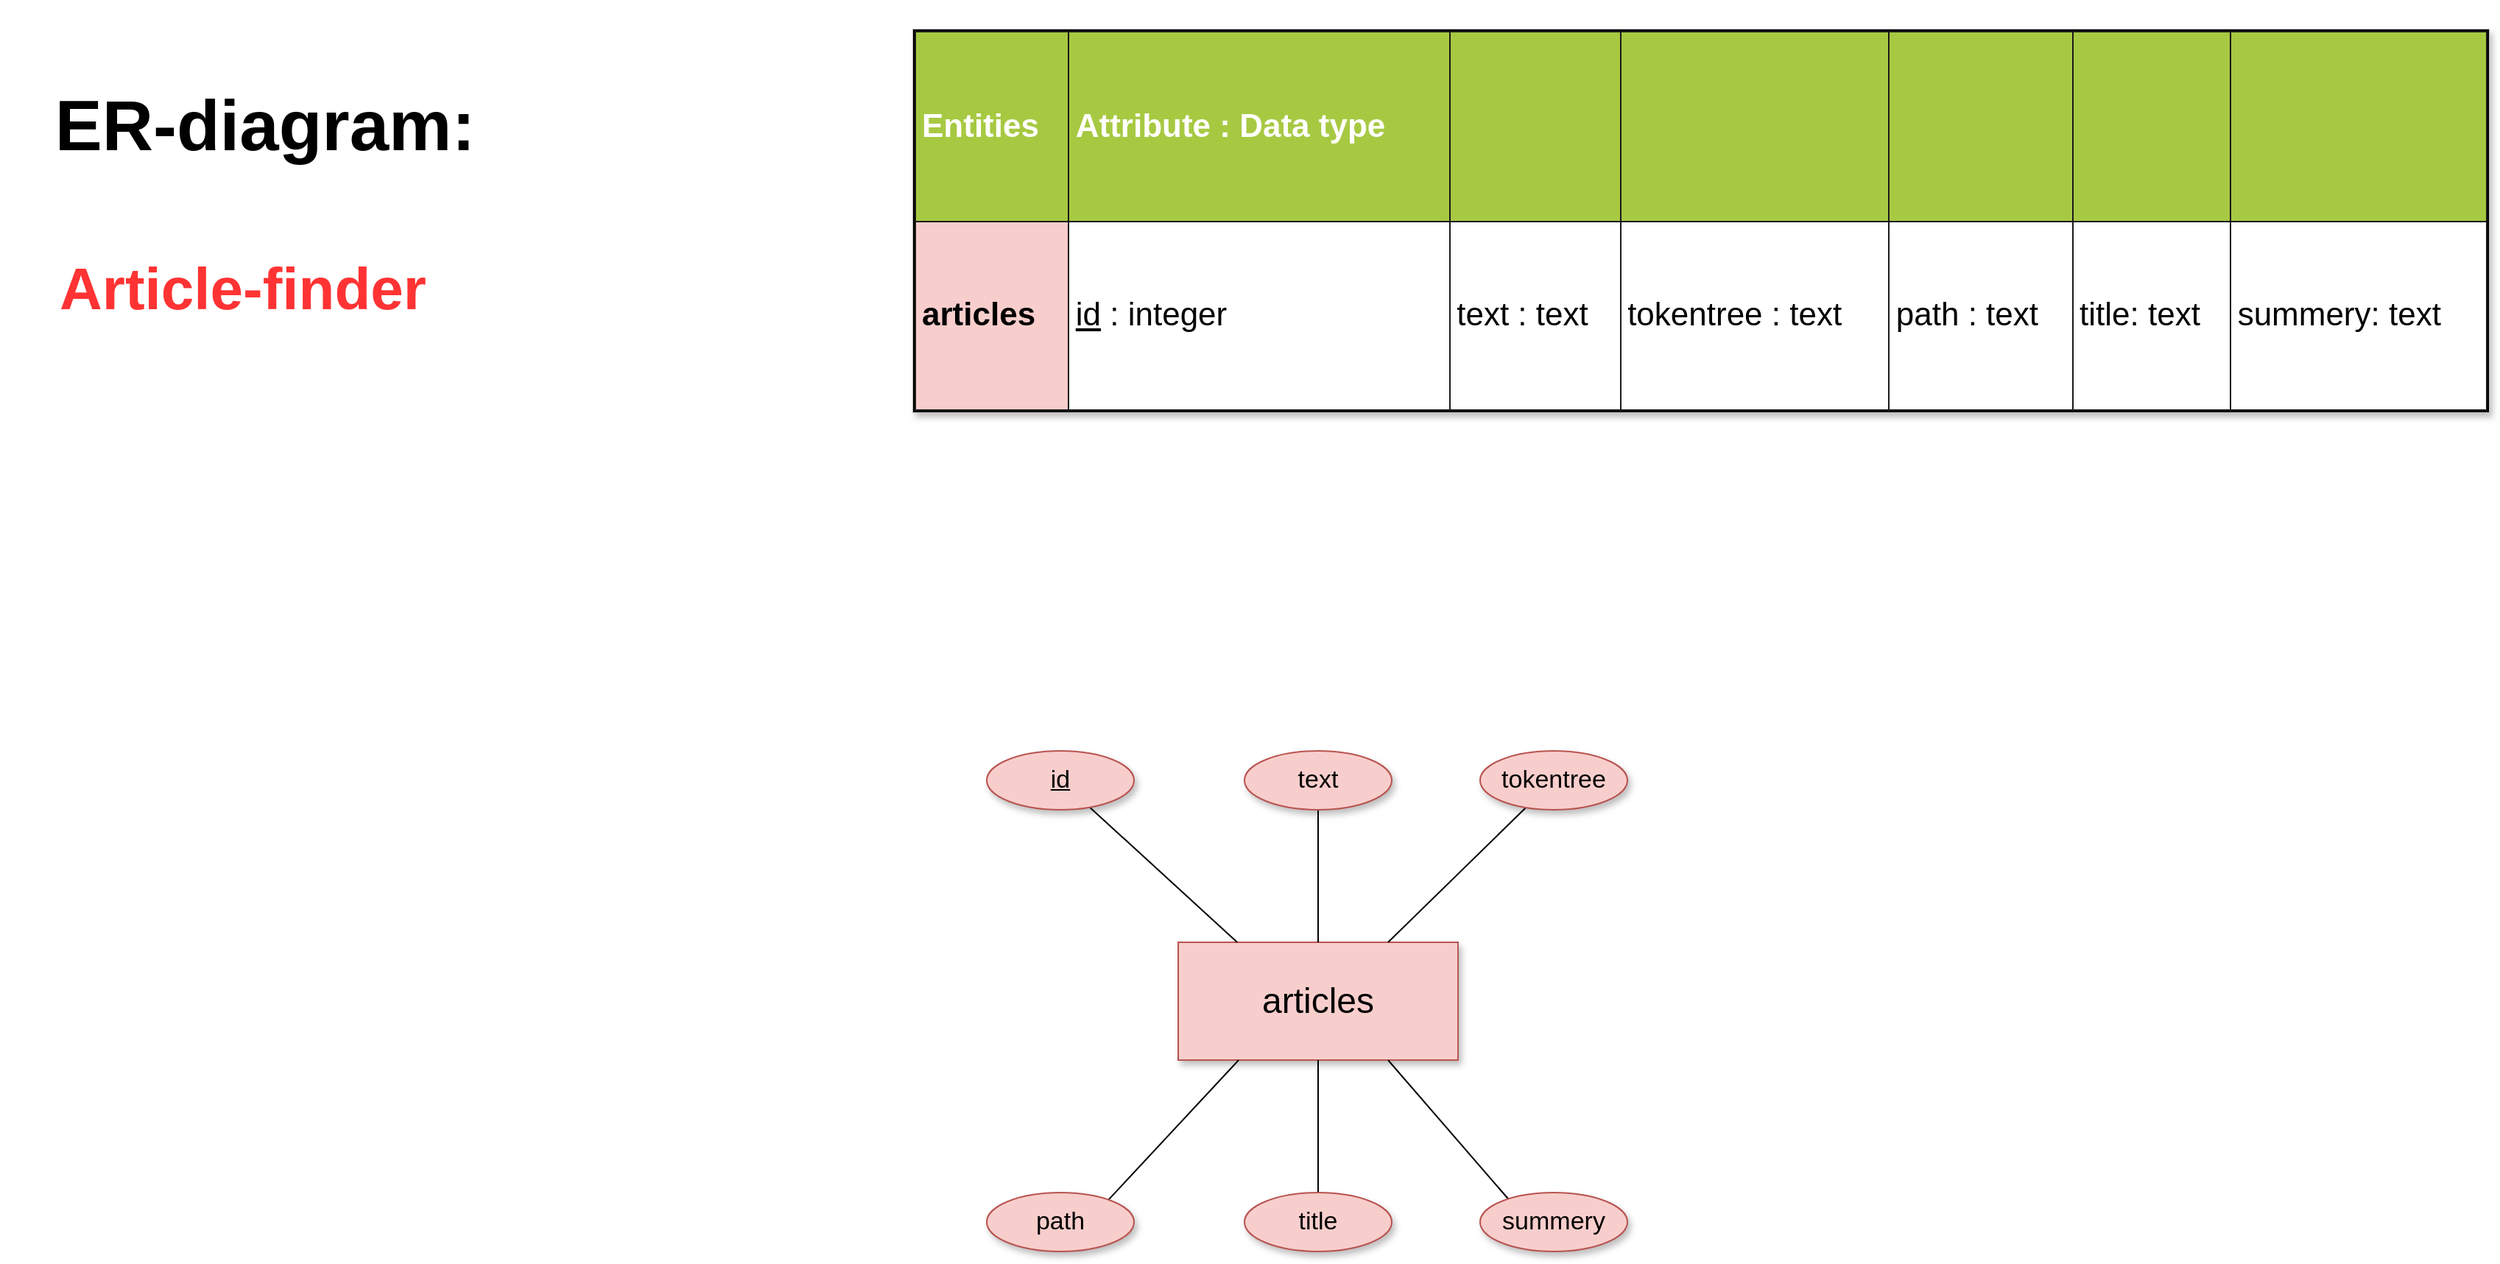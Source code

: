 <mxfile version="13.7.3" type="device"><diagram id="R2lEEEUBdFMjLlhIrx00" name="Page-1"><mxGraphModel dx="1952" dy="1136" grid="1" gridSize="10" guides="1" tooltips="1" connect="1" arrows="1" fold="1" page="1" pageScale="1" pageWidth="2339" pageHeight="3300" math="0" shadow="0" extFonts="Permanent Marker^https://fonts.googleapis.com/css?family=Permanent+Marker"><root><mxCell id="0"/><mxCell id="1" parent="0"/><mxCell id="169w9aOYO_4ZxdTkgtRH-1" value="articles" style="rounded=0;whiteSpace=wrap;html=1;fillColor=#f8cecc;strokeColor=#b85450;fontSize=24;shadow=1;" parent="1" vertex="1"><mxGeometry x="1000" y="730" width="190" height="80" as="geometry"/></mxCell><mxCell id="169w9aOYO_4ZxdTkgtRH-38" style="edgeStyle=none;rounded=0;orthogonalLoop=1;jettySize=auto;html=1;entryX=0.211;entryY=0;entryDx=0;entryDy=0;endArrow=none;endFill=0;entryPerimeter=0;" parent="1" source="169w9aOYO_4ZxdTkgtRH-20" target="169w9aOYO_4ZxdTkgtRH-1" edge="1"><mxGeometry relative="1" as="geometry"/></mxCell><mxCell id="169w9aOYO_4ZxdTkgtRH-20" value="id" style="ellipse;whiteSpace=wrap;html=1;align=center;fontStyle=4;fillColor=#f8cecc;strokeColor=#b85450;fontSize=17;shadow=1;" parent="1" vertex="1"><mxGeometry x="870" y="600" width="100" height="40" as="geometry"/></mxCell><mxCell id="169w9aOYO_4ZxdTkgtRH-37" style="edgeStyle=none;rounded=0;orthogonalLoop=1;jettySize=auto;html=1;entryX=0.216;entryY=1;entryDx=0;entryDy=0;endArrow=none;endFill=0;exitX=0.5;exitY=1;exitDx=0;exitDy=0;entryPerimeter=0;" parent="1" source="-HWfUO6TS0Bd0g8q-JcE-3" target="169w9aOYO_4ZxdTkgtRH-1" edge="1"><mxGeometry relative="1" as="geometry"><mxPoint x="1227.479" y="599.363" as="sourcePoint"/></mxGeometry></mxCell><mxCell id="169w9aOYO_4ZxdTkgtRH-39" style="edgeStyle=none;rounded=0;orthogonalLoop=1;jettySize=auto;html=1;entryX=0.5;entryY=0;entryDx=0;entryDy=0;endArrow=none;endFill=0;" parent="1" source="169w9aOYO_4ZxdTkgtRH-27" target="169w9aOYO_4ZxdTkgtRH-1" edge="1"><mxGeometry relative="1" as="geometry"/></mxCell><mxCell id="169w9aOYO_4ZxdTkgtRH-27" value="text" style="ellipse;whiteSpace=wrap;html=1;align=center;fillColor=#f8cecc;strokeColor=#b85450;fontSize=17;shadow=1;" parent="1" vertex="1"><mxGeometry x="1045" y="600" width="100" height="40" as="geometry"/></mxCell><mxCell id="169w9aOYO_4ZxdTkgtRH-40" style="edgeStyle=none;rounded=0;orthogonalLoop=1;jettySize=auto;html=1;entryX=0.75;entryY=0;entryDx=0;entryDy=0;endArrow=none;endFill=0;" parent="1" source="169w9aOYO_4ZxdTkgtRH-28" target="169w9aOYO_4ZxdTkgtRH-1" edge="1"><mxGeometry relative="1" as="geometry"/></mxCell><mxCell id="169w9aOYO_4ZxdTkgtRH-28" value="tokentree" style="ellipse;whiteSpace=wrap;html=1;align=center;fillColor=#f8cecc;strokeColor=#b85450;fontSize=17;shadow=1;" parent="1" vertex="1"><mxGeometry x="1205" y="600" width="100" height="40" as="geometry"/></mxCell><mxCell id="169w9aOYO_4ZxdTkgtRH-53" value="&lt;font color=&quot;#ff3333&quot; size=&quot;1&quot;&gt;&lt;b style=&quot;font-size: 40px&quot;&gt;Article-finder&lt;/b&gt;&lt;/font&gt;" style="text;html=1;strokeColor=none;fillColor=none;align=center;verticalAlign=middle;whiteSpace=wrap;rounded=0;fontSize=44;shadow=1;" parent="1" vertex="1"><mxGeometry x="210" y="220" width="310" height="130" as="geometry"/></mxCell><mxCell id="169w9aOYO_4ZxdTkgtRH-95" value="&lt;table border=&quot;1&quot; width=&quot;100%&quot; cellpadding=&quot;4&quot; style=&quot;width: 100% ; height: 100% ; border-collapse: collapse ; border: 1px solid rgb(26 , 26 , 26) ; font-size: 22px&quot;&gt;&lt;tbody&gt;&lt;tr style=&quot;background-color: rgb(167 , 201 , 66) ; color: rgb(255 , 255 , 255)&quot;&gt;&lt;th align=&quot;left&quot;&gt;&lt;font style=&quot;font-size: 22px&quot;&gt;Entities&lt;/font&gt;&lt;/th&gt;&lt;th align=&quot;left&quot;&gt;&lt;font style=&quot;font-size: 22px&quot;&gt;Attribute : Data type&lt;/font&gt;&lt;/th&gt;&lt;th align=&quot;left&quot;&gt;&lt;font style=&quot;font-size: 22px&quot;&gt;&lt;br&gt;&lt;/font&gt;&lt;/th&gt;&lt;td&gt;&lt;font style=&quot;font-size: 22px&quot;&gt;&lt;br&gt;&lt;/font&gt;&lt;/td&gt;&lt;td&gt;&lt;font style=&quot;font-size: 22px&quot;&gt;&lt;br&gt;&lt;/font&gt;&lt;/td&gt;&lt;td&gt;&lt;br&gt;&lt;/td&gt;&lt;td&gt;&lt;br&gt;&lt;/td&gt;&lt;/tr&gt;&lt;tr style=&quot;background-color: rgb(234 , 242 , 211)&quot;&gt;&lt;td style=&quot;background-color: rgb(248 , 206 , 204)&quot;&gt;&lt;b&gt;articles&lt;/b&gt;&lt;/td&gt;&lt;td style=&quot;background-color: rgb(255 , 255 , 255)&quot;&gt;&lt;span&gt;&lt;u&gt;id&lt;/u&gt;&amp;nbsp;: integer&lt;br&gt;&lt;/span&gt;&lt;/td&gt;&lt;td style=&quot;background-color: rgb(255 , 255 , 255)&quot;&gt;&lt;font style=&quot;font-size: 22px&quot;&gt;text : text&lt;/font&gt;&lt;/td&gt;&lt;td style=&quot;background-color: rgb(255 , 255 , 255)&quot;&gt;&lt;font style=&quot;font-size: 22px&quot;&gt;tokentree&amp;nbsp;: text&lt;br&gt;&lt;/font&gt;&lt;/td&gt;&lt;td style=&quot;background-color: rgb(255 , 255 , 255)&quot;&gt;&lt;span&gt;path : text&lt;br&gt;&lt;/span&gt;&lt;/td&gt;&lt;td style=&quot;background-color: rgb(255 , 255 , 255)&quot;&gt;&lt;span&gt;title: text&lt;/span&gt;&lt;/td&gt;&lt;td style=&quot;background-color: rgb(255 , 255 , 255)&quot;&gt;&lt;span&gt;summery: tex&lt;/span&gt;t&lt;/td&gt;&lt;/tr&gt;&lt;/tbody&gt;&lt;/table&gt;" style="text;html=1;strokeColor=#c0c0c0;overflow=fill;rounded=0;shadow=1;labelBorderColor=#000000;fillColor=#ffffff;" parent="1" vertex="1"><mxGeometry x="820" y="110" width="1070" height="260" as="geometry"/></mxCell><mxCell id="169w9aOYO_4ZxdTkgtRH-96" style="edgeStyle=none;rounded=0;orthogonalLoop=1;jettySize=auto;html=1;exitX=0.75;exitY=0;exitDx=0;exitDy=0;endArrow=none;endFill=0;fontSize=44;" parent="1" source="169w9aOYO_4ZxdTkgtRH-95" target="169w9aOYO_4ZxdTkgtRH-95" edge="1"><mxGeometry relative="1" as="geometry"/></mxCell><mxCell id="-HWfUO6TS0Bd0g8q-JcE-3" value="path" style="ellipse;whiteSpace=wrap;html=1;align=center;fillColor=#f8cecc;strokeColor=#b85450;fontSize=17;shadow=1;" parent="1" vertex="1"><mxGeometry x="870" y="900" width="100" height="40" as="geometry"/></mxCell><mxCell id="-HWfUO6TS0Bd0g8q-JcE-14" value="&lt;font style=&quot;font-size: 48px&quot;&gt;&lt;b&gt;ER-diagram:&lt;/b&gt;&lt;/font&gt;" style="text;html=1;strokeColor=none;fillColor=none;align=center;verticalAlign=middle;whiteSpace=wrap;rounded=0;" parent="1" vertex="1"><mxGeometry x="200" y="90" width="360" height="170" as="geometry"/></mxCell><mxCell id="iN4k0uXFxuq0ikySTmAc-3" style="rounded=0;orthogonalLoop=1;jettySize=auto;html=1;exitX=0.5;exitY=1;exitDx=0;exitDy=0;entryX=0.5;entryY=1;entryDx=0;entryDy=0;endArrow=none;endFill=0;" edge="1" parent="1" source="iN4k0uXFxuq0ikySTmAc-1" target="169w9aOYO_4ZxdTkgtRH-1"><mxGeometry relative="1" as="geometry"/></mxCell><mxCell id="iN4k0uXFxuq0ikySTmAc-1" value="title" style="ellipse;whiteSpace=wrap;html=1;align=center;fillColor=#f8cecc;strokeColor=#b85450;fontSize=17;shadow=1;" vertex="1" parent="1"><mxGeometry x="1045" y="900" width="100" height="40" as="geometry"/></mxCell><mxCell id="iN4k0uXFxuq0ikySTmAc-4" style="edgeStyle=none;rounded=0;orthogonalLoop=1;jettySize=auto;html=1;exitX=0.5;exitY=1;exitDx=0;exitDy=0;entryX=0.75;entryY=1;entryDx=0;entryDy=0;endArrow=none;endFill=0;" edge="1" parent="1" source="iN4k0uXFxuq0ikySTmAc-2" target="169w9aOYO_4ZxdTkgtRH-1"><mxGeometry relative="1" as="geometry"/></mxCell><mxCell id="iN4k0uXFxuq0ikySTmAc-2" value="summery" style="ellipse;whiteSpace=wrap;html=1;align=center;fillColor=#f8cecc;strokeColor=#b85450;fontSize=17;shadow=1;" vertex="1" parent="1"><mxGeometry x="1205" y="900" width="100" height="40" as="geometry"/></mxCell></root></mxGraphModel></diagram></mxfile>